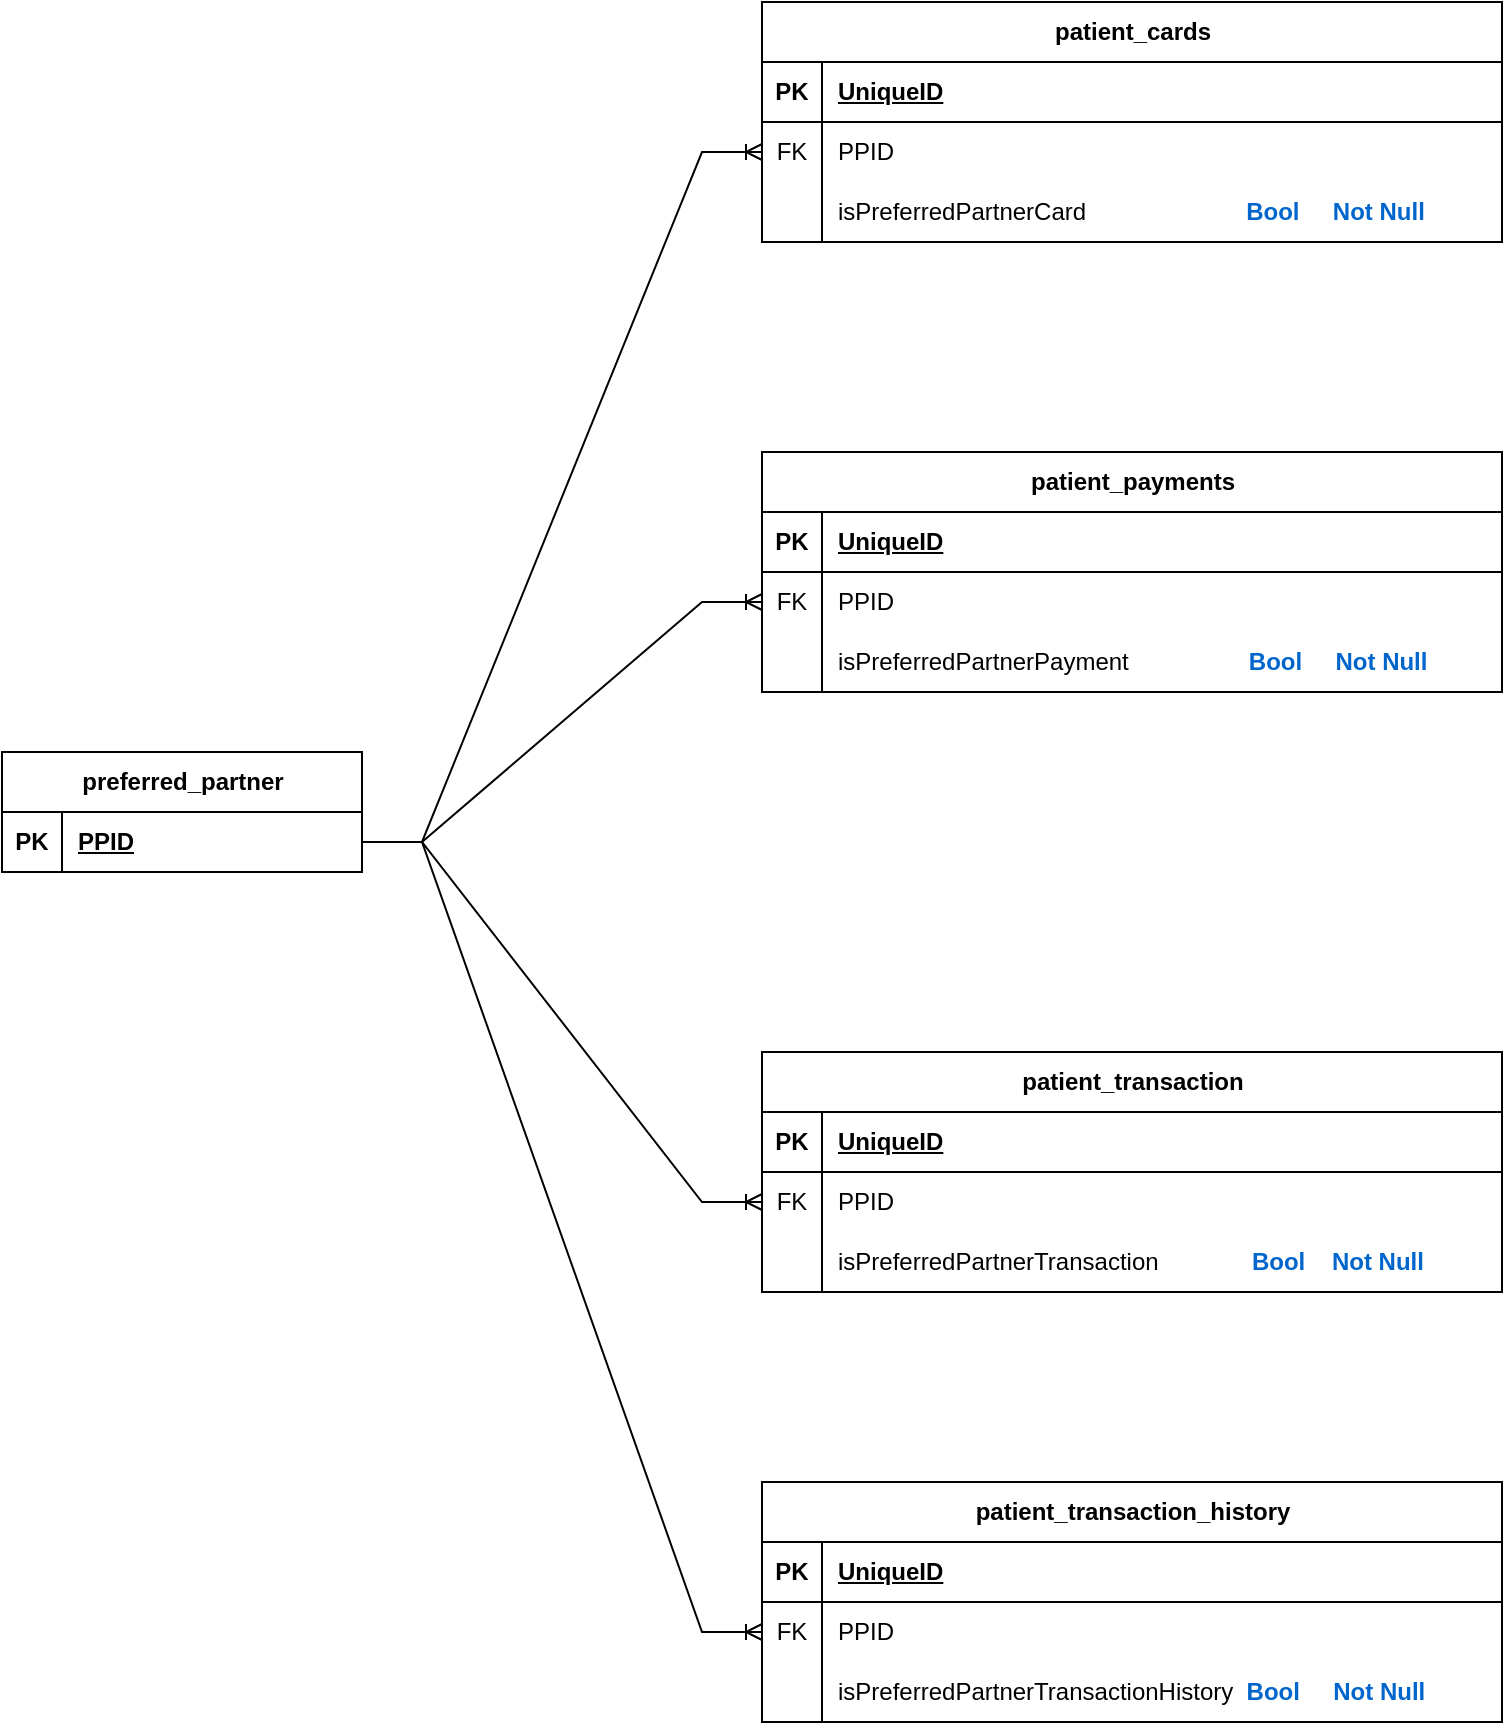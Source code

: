 <mxfile version="22.1.16" type="github">
  <diagram name="Page-1" id="EKmP2PWzGBNqA2gC-o9X">
    <mxGraphModel dx="1687" dy="1049" grid="1" gridSize="10" guides="1" tooltips="1" connect="1" arrows="1" fold="1" page="1" pageScale="1" pageWidth="850" pageHeight="1100" math="0" shadow="0">
      <root>
        <mxCell id="0" />
        <mxCell id="1" parent="0" />
        <mxCell id="N1WQfyd-6lV3RwfAviuJ-53" value="patient_cards" style="shape=table;startSize=30;container=1;collapsible=1;childLayout=tableLayout;fixedRows=1;rowLines=0;fontStyle=1;align=center;resizeLast=1;html=1;" vertex="1" parent="1">
          <mxGeometry x="440" y="100" width="370" height="120" as="geometry" />
        </mxCell>
        <mxCell id="N1WQfyd-6lV3RwfAviuJ-54" value="" style="shape=tableRow;horizontal=0;startSize=0;swimlaneHead=0;swimlaneBody=0;fillColor=none;collapsible=0;dropTarget=0;points=[[0,0.5],[1,0.5]];portConstraint=eastwest;top=0;left=0;right=0;bottom=1;" vertex="1" parent="N1WQfyd-6lV3RwfAviuJ-53">
          <mxGeometry y="30" width="370" height="30" as="geometry" />
        </mxCell>
        <mxCell id="N1WQfyd-6lV3RwfAviuJ-55" value="PK" style="shape=partialRectangle;connectable=0;fillColor=none;top=0;left=0;bottom=0;right=0;fontStyle=1;overflow=hidden;whiteSpace=wrap;html=1;" vertex="1" parent="N1WQfyd-6lV3RwfAviuJ-54">
          <mxGeometry width="30" height="30" as="geometry">
            <mxRectangle width="30" height="30" as="alternateBounds" />
          </mxGeometry>
        </mxCell>
        <mxCell id="N1WQfyd-6lV3RwfAviuJ-56" value="UniqueID" style="shape=partialRectangle;connectable=0;fillColor=none;top=0;left=0;bottom=0;right=0;align=left;spacingLeft=6;fontStyle=5;overflow=hidden;whiteSpace=wrap;html=1;" vertex="1" parent="N1WQfyd-6lV3RwfAviuJ-54">
          <mxGeometry x="30" width="340" height="30" as="geometry">
            <mxRectangle width="340" height="30" as="alternateBounds" />
          </mxGeometry>
        </mxCell>
        <mxCell id="N1WQfyd-6lV3RwfAviuJ-57" value="" style="shape=tableRow;horizontal=0;startSize=0;swimlaneHead=0;swimlaneBody=0;fillColor=none;collapsible=0;dropTarget=0;points=[[0,0.5],[1,0.5]];portConstraint=eastwest;top=0;left=0;right=0;bottom=0;" vertex="1" parent="N1WQfyd-6lV3RwfAviuJ-53">
          <mxGeometry y="60" width="370" height="30" as="geometry" />
        </mxCell>
        <mxCell id="N1WQfyd-6lV3RwfAviuJ-58" value="FK" style="shape=partialRectangle;connectable=0;fillColor=none;top=0;left=0;bottom=0;right=0;editable=1;overflow=hidden;whiteSpace=wrap;html=1;" vertex="1" parent="N1WQfyd-6lV3RwfAviuJ-57">
          <mxGeometry width="30" height="30" as="geometry">
            <mxRectangle width="30" height="30" as="alternateBounds" />
          </mxGeometry>
        </mxCell>
        <mxCell id="N1WQfyd-6lV3RwfAviuJ-59" value="PPID" style="shape=partialRectangle;connectable=0;fillColor=none;top=0;left=0;bottom=0;right=0;align=left;spacingLeft=6;overflow=hidden;whiteSpace=wrap;html=1;" vertex="1" parent="N1WQfyd-6lV3RwfAviuJ-57">
          <mxGeometry x="30" width="340" height="30" as="geometry">
            <mxRectangle width="340" height="30" as="alternateBounds" />
          </mxGeometry>
        </mxCell>
        <mxCell id="N1WQfyd-6lV3RwfAviuJ-60" value="" style="shape=tableRow;horizontal=0;startSize=0;swimlaneHead=0;swimlaneBody=0;fillColor=none;collapsible=0;dropTarget=0;points=[[0,0.5],[1,0.5]];portConstraint=eastwest;top=0;left=0;right=0;bottom=0;" vertex="1" parent="N1WQfyd-6lV3RwfAviuJ-53">
          <mxGeometry y="90" width="370" height="30" as="geometry" />
        </mxCell>
        <mxCell id="N1WQfyd-6lV3RwfAviuJ-61" value="" style="shape=partialRectangle;connectable=0;fillColor=none;top=0;left=0;bottom=0;right=0;editable=1;overflow=hidden;whiteSpace=wrap;html=1;" vertex="1" parent="N1WQfyd-6lV3RwfAviuJ-60">
          <mxGeometry width="30" height="30" as="geometry">
            <mxRectangle width="30" height="30" as="alternateBounds" />
          </mxGeometry>
        </mxCell>
        <mxCell id="N1WQfyd-6lV3RwfAviuJ-62" value="isPreferredPartnerCard&amp;nbsp; &amp;nbsp; &amp;nbsp; &amp;nbsp; &amp;nbsp; &amp;nbsp; &amp;nbsp; &amp;nbsp; &amp;nbsp; &amp;nbsp; &amp;nbsp; &amp;nbsp; &lt;b&gt;&lt;font color=&quot;#0066cc&quot;&gt;Bool&amp;nbsp; &amp;nbsp; &amp;nbsp;Not Null&lt;/font&gt;&lt;/b&gt;" style="shape=partialRectangle;connectable=0;fillColor=none;top=0;left=0;bottom=0;right=0;align=left;spacingLeft=6;overflow=hidden;whiteSpace=wrap;html=1;" vertex="1" parent="N1WQfyd-6lV3RwfAviuJ-60">
          <mxGeometry x="30" width="340" height="30" as="geometry">
            <mxRectangle width="340" height="30" as="alternateBounds" />
          </mxGeometry>
        </mxCell>
        <mxCell id="N1WQfyd-6lV3RwfAviuJ-66" value="patient_payments" style="shape=table;startSize=30;container=1;collapsible=1;childLayout=tableLayout;fixedRows=1;rowLines=0;fontStyle=1;align=center;resizeLast=1;html=1;" vertex="1" parent="1">
          <mxGeometry x="440" y="325" width="370" height="120" as="geometry" />
        </mxCell>
        <mxCell id="N1WQfyd-6lV3RwfAviuJ-67" value="" style="shape=tableRow;horizontal=0;startSize=0;swimlaneHead=0;swimlaneBody=0;fillColor=none;collapsible=0;dropTarget=0;points=[[0,0.5],[1,0.5]];portConstraint=eastwest;top=0;left=0;right=0;bottom=1;" vertex="1" parent="N1WQfyd-6lV3RwfAviuJ-66">
          <mxGeometry y="30" width="370" height="30" as="geometry" />
        </mxCell>
        <mxCell id="N1WQfyd-6lV3RwfAviuJ-68" value="PK" style="shape=partialRectangle;connectable=0;fillColor=none;top=0;left=0;bottom=0;right=0;fontStyle=1;overflow=hidden;whiteSpace=wrap;html=1;" vertex="1" parent="N1WQfyd-6lV3RwfAviuJ-67">
          <mxGeometry width="30" height="30" as="geometry">
            <mxRectangle width="30" height="30" as="alternateBounds" />
          </mxGeometry>
        </mxCell>
        <mxCell id="N1WQfyd-6lV3RwfAviuJ-69" value="UniqueID" style="shape=partialRectangle;connectable=0;fillColor=none;top=0;left=0;bottom=0;right=0;align=left;spacingLeft=6;fontStyle=5;overflow=hidden;whiteSpace=wrap;html=1;" vertex="1" parent="N1WQfyd-6lV3RwfAviuJ-67">
          <mxGeometry x="30" width="340" height="30" as="geometry">
            <mxRectangle width="340" height="30" as="alternateBounds" />
          </mxGeometry>
        </mxCell>
        <mxCell id="N1WQfyd-6lV3RwfAviuJ-70" value="" style="shape=tableRow;horizontal=0;startSize=0;swimlaneHead=0;swimlaneBody=0;fillColor=none;collapsible=0;dropTarget=0;points=[[0,0.5],[1,0.5]];portConstraint=eastwest;top=0;left=0;right=0;bottom=0;" vertex="1" parent="N1WQfyd-6lV3RwfAviuJ-66">
          <mxGeometry y="60" width="370" height="30" as="geometry" />
        </mxCell>
        <mxCell id="N1WQfyd-6lV3RwfAviuJ-71" value="FK" style="shape=partialRectangle;connectable=0;fillColor=none;top=0;left=0;bottom=0;right=0;editable=1;overflow=hidden;whiteSpace=wrap;html=1;" vertex="1" parent="N1WQfyd-6lV3RwfAviuJ-70">
          <mxGeometry width="30" height="30" as="geometry">
            <mxRectangle width="30" height="30" as="alternateBounds" />
          </mxGeometry>
        </mxCell>
        <mxCell id="N1WQfyd-6lV3RwfAviuJ-72" value="PPID" style="shape=partialRectangle;connectable=0;fillColor=none;top=0;left=0;bottom=0;right=0;align=left;spacingLeft=6;overflow=hidden;whiteSpace=wrap;html=1;" vertex="1" parent="N1WQfyd-6lV3RwfAviuJ-70">
          <mxGeometry x="30" width="340" height="30" as="geometry">
            <mxRectangle width="340" height="30" as="alternateBounds" />
          </mxGeometry>
        </mxCell>
        <mxCell id="N1WQfyd-6lV3RwfAviuJ-73" value="" style="shape=tableRow;horizontal=0;startSize=0;swimlaneHead=0;swimlaneBody=0;fillColor=none;collapsible=0;dropTarget=0;points=[[0,0.5],[1,0.5]];portConstraint=eastwest;top=0;left=0;right=0;bottom=0;" vertex="1" parent="N1WQfyd-6lV3RwfAviuJ-66">
          <mxGeometry y="90" width="370" height="30" as="geometry" />
        </mxCell>
        <mxCell id="N1WQfyd-6lV3RwfAviuJ-74" value="" style="shape=partialRectangle;connectable=0;fillColor=none;top=0;left=0;bottom=0;right=0;editable=1;overflow=hidden;whiteSpace=wrap;html=1;" vertex="1" parent="N1WQfyd-6lV3RwfAviuJ-73">
          <mxGeometry width="30" height="30" as="geometry">
            <mxRectangle width="30" height="30" as="alternateBounds" />
          </mxGeometry>
        </mxCell>
        <mxCell id="N1WQfyd-6lV3RwfAviuJ-75" value="isPreferredPartnerPayment&amp;nbsp; &amp;nbsp; &amp;nbsp; &amp;nbsp; &amp;nbsp; &amp;nbsp; &amp;nbsp; &amp;nbsp; &amp;nbsp; &lt;b&gt;&lt;font color=&quot;#0066cc&quot;&gt;Bool&amp;nbsp; &amp;nbsp; &amp;nbsp;Not Null&lt;/font&gt;&lt;/b&gt;" style="shape=partialRectangle;connectable=0;fillColor=none;top=0;left=0;bottom=0;right=0;align=left;spacingLeft=6;overflow=hidden;whiteSpace=wrap;html=1;" vertex="1" parent="N1WQfyd-6lV3RwfAviuJ-73">
          <mxGeometry x="30" width="340" height="30" as="geometry">
            <mxRectangle width="340" height="30" as="alternateBounds" />
          </mxGeometry>
        </mxCell>
        <mxCell id="N1WQfyd-6lV3RwfAviuJ-79" value="patient_transaction" style="shape=table;startSize=30;container=1;collapsible=1;childLayout=tableLayout;fixedRows=1;rowLines=0;fontStyle=1;align=center;resizeLast=1;html=1;" vertex="1" parent="1">
          <mxGeometry x="440" y="625" width="370" height="120" as="geometry" />
        </mxCell>
        <mxCell id="N1WQfyd-6lV3RwfAviuJ-80" value="" style="shape=tableRow;horizontal=0;startSize=0;swimlaneHead=0;swimlaneBody=0;fillColor=none;collapsible=0;dropTarget=0;points=[[0,0.5],[1,0.5]];portConstraint=eastwest;top=0;left=0;right=0;bottom=1;" vertex="1" parent="N1WQfyd-6lV3RwfAviuJ-79">
          <mxGeometry y="30" width="370" height="30" as="geometry" />
        </mxCell>
        <mxCell id="N1WQfyd-6lV3RwfAviuJ-81" value="PK" style="shape=partialRectangle;connectable=0;fillColor=none;top=0;left=0;bottom=0;right=0;fontStyle=1;overflow=hidden;whiteSpace=wrap;html=1;" vertex="1" parent="N1WQfyd-6lV3RwfAviuJ-80">
          <mxGeometry width="30" height="30" as="geometry">
            <mxRectangle width="30" height="30" as="alternateBounds" />
          </mxGeometry>
        </mxCell>
        <mxCell id="N1WQfyd-6lV3RwfAviuJ-82" value="UniqueID" style="shape=partialRectangle;connectable=0;fillColor=none;top=0;left=0;bottom=0;right=0;align=left;spacingLeft=6;fontStyle=5;overflow=hidden;whiteSpace=wrap;html=1;" vertex="1" parent="N1WQfyd-6lV3RwfAviuJ-80">
          <mxGeometry x="30" width="340" height="30" as="geometry">
            <mxRectangle width="340" height="30" as="alternateBounds" />
          </mxGeometry>
        </mxCell>
        <mxCell id="N1WQfyd-6lV3RwfAviuJ-83" value="" style="shape=tableRow;horizontal=0;startSize=0;swimlaneHead=0;swimlaneBody=0;fillColor=none;collapsible=0;dropTarget=0;points=[[0,0.5],[1,0.5]];portConstraint=eastwest;top=0;left=0;right=0;bottom=0;" vertex="1" parent="N1WQfyd-6lV3RwfAviuJ-79">
          <mxGeometry y="60" width="370" height="30" as="geometry" />
        </mxCell>
        <mxCell id="N1WQfyd-6lV3RwfAviuJ-84" value="FK" style="shape=partialRectangle;connectable=0;fillColor=none;top=0;left=0;bottom=0;right=0;editable=1;overflow=hidden;whiteSpace=wrap;html=1;" vertex="1" parent="N1WQfyd-6lV3RwfAviuJ-83">
          <mxGeometry width="30" height="30" as="geometry">
            <mxRectangle width="30" height="30" as="alternateBounds" />
          </mxGeometry>
        </mxCell>
        <mxCell id="N1WQfyd-6lV3RwfAviuJ-85" value="PPID" style="shape=partialRectangle;connectable=0;fillColor=none;top=0;left=0;bottom=0;right=0;align=left;spacingLeft=6;overflow=hidden;whiteSpace=wrap;html=1;" vertex="1" parent="N1WQfyd-6lV3RwfAviuJ-83">
          <mxGeometry x="30" width="340" height="30" as="geometry">
            <mxRectangle width="340" height="30" as="alternateBounds" />
          </mxGeometry>
        </mxCell>
        <mxCell id="N1WQfyd-6lV3RwfAviuJ-86" value="" style="shape=tableRow;horizontal=0;startSize=0;swimlaneHead=0;swimlaneBody=0;fillColor=none;collapsible=0;dropTarget=0;points=[[0,0.5],[1,0.5]];portConstraint=eastwest;top=0;left=0;right=0;bottom=0;" vertex="1" parent="N1WQfyd-6lV3RwfAviuJ-79">
          <mxGeometry y="90" width="370" height="30" as="geometry" />
        </mxCell>
        <mxCell id="N1WQfyd-6lV3RwfAviuJ-87" value="" style="shape=partialRectangle;connectable=0;fillColor=none;top=0;left=0;bottom=0;right=0;editable=1;overflow=hidden;whiteSpace=wrap;html=1;" vertex="1" parent="N1WQfyd-6lV3RwfAviuJ-86">
          <mxGeometry width="30" height="30" as="geometry">
            <mxRectangle width="30" height="30" as="alternateBounds" />
          </mxGeometry>
        </mxCell>
        <mxCell id="N1WQfyd-6lV3RwfAviuJ-88" value="isPreferredPartnerTransaction&amp;nbsp; &amp;nbsp; &amp;nbsp; &amp;nbsp; &amp;nbsp; &amp;nbsp; &amp;nbsp; &lt;b&gt;&lt;font color=&quot;#0066cc&quot;&gt;Bool&amp;nbsp; &amp;nbsp; Not Null&lt;/font&gt;&lt;/b&gt;" style="shape=partialRectangle;connectable=0;fillColor=none;top=0;left=0;bottom=0;right=0;align=left;spacingLeft=6;overflow=hidden;whiteSpace=wrap;html=1;" vertex="1" parent="N1WQfyd-6lV3RwfAviuJ-86">
          <mxGeometry x="30" width="340" height="30" as="geometry">
            <mxRectangle width="340" height="30" as="alternateBounds" />
          </mxGeometry>
        </mxCell>
        <mxCell id="N1WQfyd-6lV3RwfAviuJ-92" value="patient_transaction_history" style="shape=table;startSize=30;container=1;collapsible=1;childLayout=tableLayout;fixedRows=1;rowLines=0;fontStyle=1;align=center;resizeLast=1;html=1;" vertex="1" parent="1">
          <mxGeometry x="440" y="840" width="370" height="120" as="geometry" />
        </mxCell>
        <mxCell id="N1WQfyd-6lV3RwfAviuJ-93" value="" style="shape=tableRow;horizontal=0;startSize=0;swimlaneHead=0;swimlaneBody=0;fillColor=none;collapsible=0;dropTarget=0;points=[[0,0.5],[1,0.5]];portConstraint=eastwest;top=0;left=0;right=0;bottom=1;" vertex="1" parent="N1WQfyd-6lV3RwfAviuJ-92">
          <mxGeometry y="30" width="370" height="30" as="geometry" />
        </mxCell>
        <mxCell id="N1WQfyd-6lV3RwfAviuJ-94" value="PK" style="shape=partialRectangle;connectable=0;fillColor=none;top=0;left=0;bottom=0;right=0;fontStyle=1;overflow=hidden;whiteSpace=wrap;html=1;" vertex="1" parent="N1WQfyd-6lV3RwfAviuJ-93">
          <mxGeometry width="30" height="30" as="geometry">
            <mxRectangle width="30" height="30" as="alternateBounds" />
          </mxGeometry>
        </mxCell>
        <mxCell id="N1WQfyd-6lV3RwfAviuJ-95" value="UniqueID" style="shape=partialRectangle;connectable=0;fillColor=none;top=0;left=0;bottom=0;right=0;align=left;spacingLeft=6;fontStyle=5;overflow=hidden;whiteSpace=wrap;html=1;" vertex="1" parent="N1WQfyd-6lV3RwfAviuJ-93">
          <mxGeometry x="30" width="340" height="30" as="geometry">
            <mxRectangle width="340" height="30" as="alternateBounds" />
          </mxGeometry>
        </mxCell>
        <mxCell id="N1WQfyd-6lV3RwfAviuJ-96" value="" style="shape=tableRow;horizontal=0;startSize=0;swimlaneHead=0;swimlaneBody=0;fillColor=none;collapsible=0;dropTarget=0;points=[[0,0.5],[1,0.5]];portConstraint=eastwest;top=0;left=0;right=0;bottom=0;" vertex="1" parent="N1WQfyd-6lV3RwfAviuJ-92">
          <mxGeometry y="60" width="370" height="30" as="geometry" />
        </mxCell>
        <mxCell id="N1WQfyd-6lV3RwfAviuJ-97" value="FK" style="shape=partialRectangle;connectable=0;fillColor=none;top=0;left=0;bottom=0;right=0;editable=1;overflow=hidden;whiteSpace=wrap;html=1;" vertex="1" parent="N1WQfyd-6lV3RwfAviuJ-96">
          <mxGeometry width="30" height="30" as="geometry">
            <mxRectangle width="30" height="30" as="alternateBounds" />
          </mxGeometry>
        </mxCell>
        <mxCell id="N1WQfyd-6lV3RwfAviuJ-98" value="PPID" style="shape=partialRectangle;connectable=0;fillColor=none;top=0;left=0;bottom=0;right=0;align=left;spacingLeft=6;overflow=hidden;whiteSpace=wrap;html=1;" vertex="1" parent="N1WQfyd-6lV3RwfAviuJ-96">
          <mxGeometry x="30" width="340" height="30" as="geometry">
            <mxRectangle width="340" height="30" as="alternateBounds" />
          </mxGeometry>
        </mxCell>
        <mxCell id="N1WQfyd-6lV3RwfAviuJ-99" value="" style="shape=tableRow;horizontal=0;startSize=0;swimlaneHead=0;swimlaneBody=0;fillColor=none;collapsible=0;dropTarget=0;points=[[0,0.5],[1,0.5]];portConstraint=eastwest;top=0;left=0;right=0;bottom=0;" vertex="1" parent="N1WQfyd-6lV3RwfAviuJ-92">
          <mxGeometry y="90" width="370" height="30" as="geometry" />
        </mxCell>
        <mxCell id="N1WQfyd-6lV3RwfAviuJ-100" value="" style="shape=partialRectangle;connectable=0;fillColor=none;top=0;left=0;bottom=0;right=0;editable=1;overflow=hidden;whiteSpace=wrap;html=1;" vertex="1" parent="N1WQfyd-6lV3RwfAviuJ-99">
          <mxGeometry width="30" height="30" as="geometry">
            <mxRectangle width="30" height="30" as="alternateBounds" />
          </mxGeometry>
        </mxCell>
        <mxCell id="N1WQfyd-6lV3RwfAviuJ-101" value="isPreferredPartnerTransactionHistory&amp;nbsp; &lt;b&gt;&lt;font color=&quot;#0066cc&quot;&gt;Bool&amp;nbsp; &amp;nbsp; &amp;nbsp;Not Null&lt;/font&gt;&lt;/b&gt;" style="shape=partialRectangle;connectable=0;fillColor=none;top=0;left=0;bottom=0;right=0;align=left;spacingLeft=6;overflow=hidden;whiteSpace=wrap;html=1;" vertex="1" parent="N1WQfyd-6lV3RwfAviuJ-99">
          <mxGeometry x="30" width="340" height="30" as="geometry">
            <mxRectangle width="340" height="30" as="alternateBounds" />
          </mxGeometry>
        </mxCell>
        <mxCell id="N1WQfyd-6lV3RwfAviuJ-105" value="preferred_partner" style="shape=table;startSize=30;container=1;collapsible=1;childLayout=tableLayout;fixedRows=1;rowLines=0;fontStyle=1;align=center;resizeLast=1;html=1;" vertex="1" parent="1">
          <mxGeometry x="60" y="475" width="180" height="60" as="geometry" />
        </mxCell>
        <mxCell id="N1WQfyd-6lV3RwfAviuJ-106" value="" style="shape=tableRow;horizontal=0;startSize=0;swimlaneHead=0;swimlaneBody=0;fillColor=none;collapsible=0;dropTarget=0;points=[[0,0.5],[1,0.5]];portConstraint=eastwest;top=0;left=0;right=0;bottom=1;" vertex="1" parent="N1WQfyd-6lV3RwfAviuJ-105">
          <mxGeometry y="30" width="180" height="30" as="geometry" />
        </mxCell>
        <mxCell id="N1WQfyd-6lV3RwfAviuJ-107" value="PK" style="shape=partialRectangle;connectable=0;fillColor=none;top=0;left=0;bottom=0;right=0;fontStyle=1;overflow=hidden;whiteSpace=wrap;html=1;" vertex="1" parent="N1WQfyd-6lV3RwfAviuJ-106">
          <mxGeometry width="30" height="30" as="geometry">
            <mxRectangle width="30" height="30" as="alternateBounds" />
          </mxGeometry>
        </mxCell>
        <mxCell id="N1WQfyd-6lV3RwfAviuJ-108" value="PPID" style="shape=partialRectangle;connectable=0;fillColor=none;top=0;left=0;bottom=0;right=0;align=left;spacingLeft=6;fontStyle=5;overflow=hidden;whiteSpace=wrap;html=1;" vertex="1" parent="N1WQfyd-6lV3RwfAviuJ-106">
          <mxGeometry x="30" width="150" height="30" as="geometry">
            <mxRectangle width="150" height="30" as="alternateBounds" />
          </mxGeometry>
        </mxCell>
        <mxCell id="N1WQfyd-6lV3RwfAviuJ-122" value="" style="edgeStyle=entityRelationEdgeStyle;fontSize=12;html=1;endArrow=ERoneToMany;rounded=0;entryX=0;entryY=0.5;entryDx=0;entryDy=0;exitX=1;exitY=0.5;exitDx=0;exitDy=0;" edge="1" parent="1" source="N1WQfyd-6lV3RwfAviuJ-106" target="N1WQfyd-6lV3RwfAviuJ-70">
          <mxGeometry width="100" height="100" relative="1" as="geometry">
            <mxPoint x="260" y="530" as="sourcePoint" />
            <mxPoint x="430" y="270" as="targetPoint" />
          </mxGeometry>
        </mxCell>
        <mxCell id="N1WQfyd-6lV3RwfAviuJ-123" value="" style="edgeStyle=entityRelationEdgeStyle;fontSize=12;html=1;endArrow=ERoneToMany;rounded=0;entryX=0;entryY=0.5;entryDx=0;entryDy=0;" edge="1" parent="1" target="N1WQfyd-6lV3RwfAviuJ-96">
          <mxGeometry width="100" height="100" relative="1" as="geometry">
            <mxPoint x="240" y="520" as="sourcePoint" />
            <mxPoint x="640" y="410" as="targetPoint" />
          </mxGeometry>
        </mxCell>
        <mxCell id="N1WQfyd-6lV3RwfAviuJ-124" value="" style="edgeStyle=entityRelationEdgeStyle;fontSize=12;html=1;endArrow=ERoneToMany;rounded=0;entryX=0;entryY=0.5;entryDx=0;entryDy=0;exitX=1;exitY=0.5;exitDx=0;exitDy=0;" edge="1" parent="1" source="N1WQfyd-6lV3RwfAviuJ-106" target="N1WQfyd-6lV3RwfAviuJ-83">
          <mxGeometry width="100" height="100" relative="1" as="geometry">
            <mxPoint x="260" y="540" as="sourcePoint" />
            <mxPoint x="650" y="420" as="targetPoint" />
          </mxGeometry>
        </mxCell>
        <mxCell id="N1WQfyd-6lV3RwfAviuJ-125" value="" style="edgeStyle=entityRelationEdgeStyle;fontSize=12;html=1;endArrow=ERoneToMany;rounded=0;entryX=0;entryY=0.5;entryDx=0;entryDy=0;exitX=1;exitY=0.5;exitDx=0;exitDy=0;" edge="1" parent="1" source="N1WQfyd-6lV3RwfAviuJ-106" target="N1WQfyd-6lV3RwfAviuJ-57">
          <mxGeometry width="100" height="100" relative="1" as="geometry">
            <mxPoint x="250" y="530" as="sourcePoint" />
            <mxPoint x="640" y="410" as="targetPoint" />
          </mxGeometry>
        </mxCell>
      </root>
    </mxGraphModel>
  </diagram>
</mxfile>

